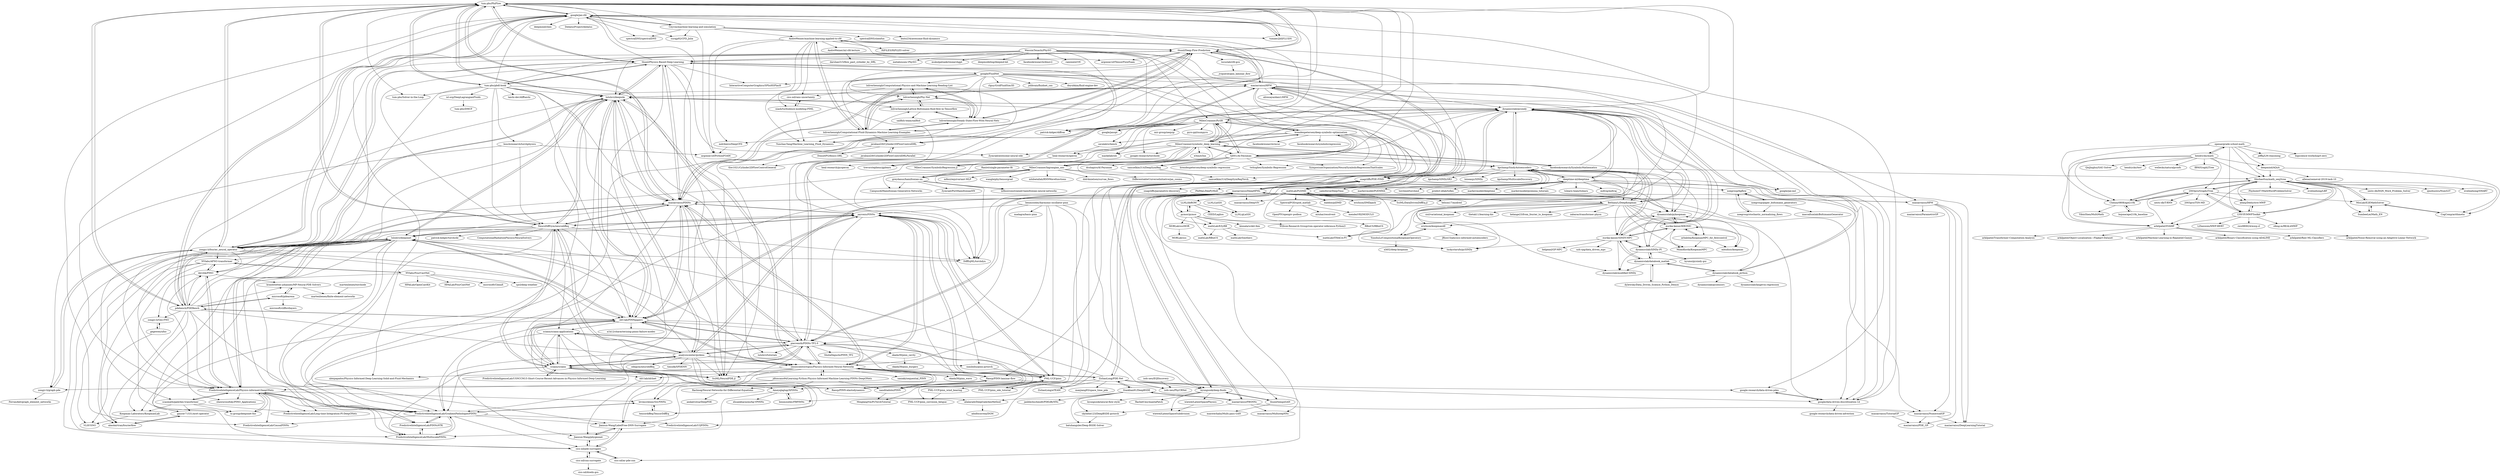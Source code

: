 digraph G {
"tum-pbs/PhiFlow" -> "google/jax-cfd"
"tum-pbs/PhiFlow" -> "thunil/Physics-Based-Deep-Learning"
"tum-pbs/PhiFlow" -> "tum-pbs/pbdl-book"
"tum-pbs/PhiFlow" -> "NeuroDiffGym/neurodiffeq"
"tum-pbs/PhiFlow" -> "tum-pbs/Solver-in-the-Loop"
"tum-pbs/PhiFlow" -> "lululxvi/deepxde"
"tum-pbs/PhiFlow" -> "patrick-kidger/diffrax" ["e"=1]
"tum-pbs/PhiFlow" -> "thunil/Deep-Flow-Prediction"
"tum-pbs/PhiFlow" -> "DiffEqML/torchdyn" ["e"=1]
"tum-pbs/PhiFlow" -> "pdebench/PDEBench"
"tum-pbs/PhiFlow" -> "zongyi-li/fourier_neural_operator"
"tum-pbs/PhiFlow" -> "tumaer/JAXFLUIDS"
"tum-pbs/PhiFlow" -> "maziarraissi/PINNs"
"tum-pbs/PhiFlow" -> "SciML/NeuralPDE.jl" ["e"=1]
"tum-pbs/PhiFlow" -> "google/jax-md" ["e"=1]
"ShichaoSun/math_seq2tree" -> "MiuLab/E2EMathSolver"
"ShichaoSun/math_seq2tree" -> "2003pro/Graph2Tree"
"ShichaoSun/math_seq2tree" -> "SumbeeLei/Math_EN"
"ShichaoSun/math_seq2tree" -> "CogComp/arithmetic"
"ShichaoSun/math_seq2tree" -> "Chenny0808/ape210k"
"ShichaoSun/math_seq2tree" -> "allanj/Deductive-MWP"
"ShichaoSun/math_seq2tree" -> "arkilpatel/SVAMP"
"ShichaoSun/math_seq2tree" -> "LYH-YF/MWPToolkit"
"ShichaoSun/math_seq2tree" -> "evelinehong/SMART"
"ShichaoSun/math_seq2tree" -> "Phybiolo57/MathWordProblemSolver"
"ShichaoSun/math_seq2tree" -> "evelinehong/LBF"
"ShichaoSun/math_seq2tree" -> "uestc-db/DQN_Word_Problem_Solver"
"ShichaoSun/math_seq2tree" -> "qinzhuowu/NumS2T"
"lululxvi/deepxde" -> "maziarraissi/PINNs"
"lululxvi/deepxde" -> "lululxvi/deeponet"
"lululxvi/deepxde" -> "zongyi-li/fourier_neural_operator"
"lululxvi/deepxde" -> "idrl-lab/PINNpapers"
"lululxvi/deepxde" -> "SciML/NeuralPDE.jl" ["e"=1]
"lululxvi/deepxde" -> "tum-pbs/PhiFlow"
"lululxvi/deepxde" -> "NeuroDiffGym/neurodiffeq"
"lululxvi/deepxde" -> "thunil/Physics-Based-Deep-Learning"
"lululxvi/deepxde" -> "maziarraissi/HFM"
"lululxvi/deepxde" -> "pierremtb/PINNs-TF2.0"
"lululxvi/deepxde" -> "analysiscenter/pydens"
"lululxvi/deepxde" -> "sciann/sciann"
"lululxvi/deepxde" -> "omniscientoctopus/Physics-Informed-Neural-Networks"
"lululxvi/deepxde" -> "PredictiveIntelligenceLab/Physics-informed-DeepONets"
"lululxvi/deepxde" -> "dynamicslab/pysindy"
"maziarraissi/PINNs" -> "lululxvi/deepxde"
"maziarraissi/PINNs" -> "idrl-lab/PINNpapers"
"maziarraissi/PINNs" -> "omniscientoctopus/Physics-Informed-Neural-Networks"
"maziarraissi/PINNs" -> "zongyi-li/fourier_neural_operator"
"maziarraissi/PINNs" -> "pierremtb/PINNs-TF2.0"
"maziarraissi/PINNs" -> "maziarraissi/HFM"
"maziarraissi/PINNs" -> "thunil/Physics-Based-Deep-Learning"
"maziarraissi/PINNs" -> "maziarraissi/DeepHPMs"
"maziarraissi/PINNs" -> "jayroxis/PINNs"
"maziarraissi/PINNs" -> "SciML/NeuralPDE.jl" ["e"=1]
"maziarraissi/PINNs" -> "tum-pbs/PhiFlow"
"maziarraissi/PINNs" -> "NeuroDiffGym/neurodiffeq"
"maziarraissi/PINNs" -> "sciann/sciann"
"maziarraissi/PINNs" -> "lululxvi/deeponet"
"maziarraissi/PINNs" -> "dynamicslab/pysindy"
"tum-pbs/pbdl-book" -> "tum-pbs/PhiFlow"
"tum-pbs/pbdl-book" -> "thunil/Physics-Based-Deep-Learning"
"tum-pbs/pbdl-book" -> "thunil/Deep-Flow-Prediction"
"tum-pbs/pbdl-book" -> "NeuroDiffGym/neurodiffeq"
"tum-pbs/pbdl-book" -> "maziarraissi/PINNs"
"tum-pbs/pbdl-book" -> "google/jax-cfd"
"tum-pbs/pbdl-book" -> "idrl-lab/PINNpapers"
"tum-pbs/pbdl-book" -> "isl-org/DeepLagrangianFluids"
"tum-pbs/pbdl-book" -> "omniscientoctopus/Physics-Informed-Neural-Networks"
"tum-pbs/pbdl-book" -> "tum-pbs/Solver-in-the-Loop"
"tum-pbs/pbdl-book" -> "SciML/NeuralPDE.jl" ["e"=1]
"tum-pbs/pbdl-book" -> "lululxvi/deepxde"
"tum-pbs/pbdl-book" -> "boschresearch/torchphysics"
"tum-pbs/pbdl-book" -> "zongyi-li/fourier_neural_operator"
"tum-pbs/pbdl-book" -> "taichi-dev/difftaichi" ["e"=1]
"WassimTenachi/PhySO" -> "MilesCranmer/PySR"
"WassimTenachi/PhySO" -> "metahouses/-PhySO-"
"WassimTenachi/PhySO" -> "lululxvi/deepxde"
"WassimTenachi/PhySO" -> "patrick-kidger/diffrax" ["e"=1]
"WassimTenachi/PhySO" -> "dynamicslab/pysindy"
"WassimTenachi/PhySO" -> "pdebench/PDEBench"
"WassimTenachi/PhySO" -> "brendenpetersen/deep-symbolic-optimization"
"WassimTenachi/PhySO" -> "MilesCranmer/symbolic_deep_learning"
"WassimTenachi/PhySO" -> "mukulpatnaik/researchgpt" ["e"=1]
"WassimTenachi/PhySO" -> "thunil/Physics-Based-Deep-Learning"
"WassimTenachi/PhySO" -> "deepmodeling/deepmd-kit" ["e"=1]
"WassimTenachi/PhySO" -> "zongyi-li/fourier_neural_operator"
"WassimTenachi/PhySO" -> "facebookresearch/dinov2" ["e"=1]
"WassimTenachi/PhySO" -> "raminmh/CfC" ["e"=1]
"WassimTenachi/PhySO" -> "DiffEqML/torchdyn" ["e"=1]
"deeptime-ml/deeptime" -> "mathLab/PyDMD"
"deeptime-ml/deeptime" -> "dynamicslab/pysindy"
"deeptime-ml/deeptime" -> "markovmodel/PyEMMA" ["e"=1]
"deeptime-ml/deeptime" -> "kpchamp/SindyAutoencoders"
"deeptime-ml/deeptime" -> "dynamicslab/pykoopman"
"deeptime-ml/deeptime" -> "BethanyL/DeepKoopman"
"deeptime-ml/deeptime" -> "torchmd/torchmd" ["e"=1]
"deeptime-ml/deeptime" -> "predict-idlab/tsflex" ["e"=1]
"deeptime-ml/deeptime" -> "markovmodel/deeptime" ["e"=1]
"deeptime-ml/deeptime" -> "markovmodel/pyemma_tutorials" ["e"=1]
"deeptime-ml/deeptime" -> "tslearn-team/tslearn" ["e"=1]
"deeptime-ml/deeptime" -> "mdtraj/mdtraj" ["e"=1]
"deeptime-ml/deeptime" -> "salesforce/DeepTime" ["e"=1]
"deeptime-ml/deeptime" -> "google/jax-md" ["e"=1]
"deeptime-ml/deeptime" -> "noegroup/bgflow"
"MilesCranmer/PySR" -> "MilesCranmer/symbolic_deep_learning"
"MilesCranmer/PySR" -> "MilesCranmer/SymbolicRegression.jl" ["e"=1]
"MilesCranmer/PySR" -> "SJ001/AI-Feynman"
"MilesCranmer/PySR" -> "brendenpetersen/deep-symbolic-optimization"
"MilesCranmer/PySR" -> "dynamicslab/pysindy"
"MilesCranmer/PySR" -> "patrick-kidger/diffrax" ["e"=1]
"MilesCranmer/PySR" -> "trevorstephens/gplearn" ["e"=1]
"MilesCranmer/PySR" -> "mackelab/sbi" ["e"=1]
"MilesCranmer/PySR" -> "cavalab/srbench"
"MilesCranmer/PySR" -> "google/jaxopt" ["e"=1]
"MilesCranmer/PySR" -> "mathLab/PyDMD"
"MilesCranmer/PySR" -> "mir-group/nequip" ["e"=1]
"MilesCranmer/PySR" -> "pyro-ppl/numpyro" ["e"=1]
"MilesCranmer/PySR" -> "google/jax-cfd"
"MilesCranmer/PySR" -> "google-research/torchsde" ["e"=1]
"MilesCranmer/symbolic_deep_learning" -> "MilesCranmer/PySR"
"MilesCranmer/symbolic_deep_learning" -> "SJ001/AI-Feynman"
"MilesCranmer/symbolic_deep_learning" -> "brendenpetersen/deep-symbolic-optimization"
"MilesCranmer/symbolic_deep_learning" -> "MilesCranmer/lagrangian_nns"
"MilesCranmer/symbolic_deep_learning" -> "samuelkim314/DeepSymReg"
"MilesCranmer/symbolic_deep_learning" -> "dynamicslab/pysindy"
"MilesCranmer/symbolic_deep_learning" -> "google-research/torchsde" ["e"=1]
"MilesCranmer/symbolic_deep_learning" -> "zongyi-li/fourier_neural_operator"
"MilesCranmer/symbolic_deep_learning" -> "facebookresearch/SymbolicMathematics"
"MilesCranmer/symbolic_deep_learning" -> "DiffEqML/torchdyn" ["e"=1]
"MilesCranmer/symbolic_deep_learning" -> "mackelab/sbi" ["e"=1]
"MilesCranmer/symbolic_deep_learning" -> "e3nn/e3nn" ["e"=1]
"MilesCranmer/symbolic_deep_learning" -> "tum-pbs/PhiFlow"
"MilesCranmer/symbolic_deep_learning" -> "kpchamp/SindyAutoencoders"
"MilesCranmer/symbolic_deep_learning" -> "Zymrael/awesome-neural-ode" ["e"=1]
"dynamicslab/pysindy" -> "kpchamp/SindyAutoencoders"
"dynamicslab/pysindy" -> "mathLab/PyDMD"
"dynamicslab/pysindy" -> "dynamicslab/pykoopman"
"dynamicslab/pysindy" -> "deeptime-ml/deeptime"
"dynamicslab/pysindy" -> "eurika-kaiser/SINDY-MPC"
"dynamicslab/pysindy" -> "lululxvi/deepxde"
"dynamicslab/pysindy" -> "dynamicslab/SINDy-PI"
"dynamicslab/pysindy" -> "dynamicslab/databook_python"
"dynamicslab/pysindy" -> "MilesCranmer/PySR"
"dynamicslab/pysindy" -> "maziarraissi/PINNs"
"dynamicslab/pysindy" -> "luckystarufo/pySINDy"
"dynamicslab/pysindy" -> "BethanyL/DeepKoopman"
"dynamicslab/pysindy" -> "snagcliffs/PDE-FIND"
"dynamicslab/pysindy" -> "tum-pbs/PhiFlow"
"dynamicslab/pysindy" -> "SciML/NeuralPDE.jl" ["e"=1]
"SJ001/AI-Feynman" -> "MilesCranmer/symbolic_deep_learning"
"SJ001/AI-Feynman" -> "MilesCranmer/PySR"
"SJ001/AI-Feynman" -> "brendenpetersen/deep-symbolic-optimization"
"SJ001/AI-Feynman" -> "samuelkim314/DeepSymReg"
"SJ001/AI-Feynman" -> "kpchamp/SindyAutoencoders"
"SJ001/AI-Feynman" -> "brendenpetersen/deep-symbolic-regression"
"SJ001/AI-Feynman" -> "dynamicslab/pysindy"
"SJ001/AI-Feynman" -> "dcshapiro/AI-Feynman"
"SJ001/AI-Feynman" -> "tum-pbs/PhiFlow"
"SJ001/AI-Feynman" -> "MilesCranmer/lagrangian_nns"
"SJ001/AI-Feynman" -> "trevorstephens/gplearn" ["e"=1]
"SJ001/AI-Feynman" -> "facebookresearch/SymbolicMathematics"
"SJ001/AI-Feynman" -> "MilesCranmer/SymbolicRegression.jl" ["e"=1]
"SJ001/AI-Feynman" -> "twhughes/Symbolic-Regression"
"SJ001/AI-Feynman" -> "SymposiumOrganization/NeuralSymbolicRegressionThatScales"
"zongyi-li/fourier_neural_operator" -> "zongyi-li/graph-pde"
"zongyi-li/fourier_neural_operator" -> "lululxvi/deepxde"
"zongyi-li/fourier_neural_operator" -> "maziarraissi/PINNs"
"zongyi-li/fourier_neural_operator" -> "lululxvi/deeponet"
"zongyi-li/fourier_neural_operator" -> "devzhk/PINO"
"zongyi-li/fourier_neural_operator" -> "SciML/NeuralPDE.jl" ["e"=1]
"zongyi-li/fourier_neural_operator" -> "pdebench/PDEBench"
"zongyi-li/fourier_neural_operator" -> "PredictiveIntelligenceLab/Physics-informed-DeepONets"
"zongyi-li/fourier_neural_operator" -> "tum-pbs/PhiFlow"
"zongyi-li/fourier_neural_operator" -> "scaomath/galerkin-transformer"
"zongyi-li/fourier_neural_operator" -> "google/jax-cfd"
"zongyi-li/fourier_neural_operator" -> "thunil/Physics-Based-Deep-Learning"
"zongyi-li/fourier_neural_operator" -> "idrl-lab/PINNpapers"
"zongyi-li/fourier_neural_operator" -> "NVlabs/AFNO-transformer"
"zongyi-li/fourier_neural_operator" -> "DiffEqML/torchdyn" ["e"=1]
"PML-UCF/pinn_ode_tutorial" -> "PML-UCF/pinn"
"brendenpetersen/deep-symbolic-optimization" -> "samuelkim314/DeepSymReg"
"brendenpetersen/deep-symbolic-optimization" -> "cavalab/srbench"
"brendenpetersen/deep-symbolic-optimization" -> "SymposiumOrganization/NeuralSymbolicRegressionThatScales"
"brendenpetersen/deep-symbolic-optimization" -> "MilesCranmer/PySR"
"brendenpetersen/deep-symbolic-optimization" -> "heal-research/operon"
"brendenpetersen/deep-symbolic-optimization" -> "SJ001/AI-Feynman"
"brendenpetersen/deep-symbolic-optimization" -> "samuelkim314/DeepSymRegTorch"
"brendenpetersen/deep-symbolic-optimization" -> "MilesCranmer/symbolic_deep_learning"
"brendenpetersen/deep-symbolic-optimization" -> "twhughes/Symbolic-Regression"
"brendenpetersen/deep-symbolic-optimization" -> "facebookresearch/recur"
"brendenpetersen/deep-symbolic-optimization" -> "facebookresearch/symbolicregression"
"Ranlot/single-parameter-fit" -> "greydanus/hamiltonian-nn"
"loliverhennigh/Computational-Physics-and-Machine-Learning-Reading-List" -> "loliverhennigh/Phy-Net"
"loliverhennigh/Computational-Physics-and-Machine-Learning-Reading-List" -> "loliverhennigh/Computational-Fluid-Dynamics-Machine-Learning-Examples"
"loliverhennigh/Computational-Physics-and-Machine-Learning-Reading-List" -> "Yunchao-Yang/Machine_Learning_Fluid_Dynamics"
"loliverhennigh/Computational-Physics-and-Machine-Learning-Reading-List" -> "loliverhennigh/Steady-State-Flow-With-Neural-Nets"
"loliverhennigh/Computational-Physics-and-Machine-Learning-Reading-List" -> "cics-nd/rans-uncertainty"
"openai/grade-school-math" -> "hendrycks/math"
"openai/grade-school-math" -> "arkilpatel/SVAMP"
"openai/grade-school-math" -> "deepmind/AQuA"
"openai/grade-school-math" -> "LYH-YF/MWPToolkit"
"openai/grade-school-math" -> "bigscience-workshop/t-zero" ["e"=1]
"openai/grade-school-math" -> "jeffhj/LM-reasoning" ["e"=1]
"openai/grade-school-math" -> "ShichaoSun/math_seq2tree"
"openai/grade-school-math" -> "Chenny0808/ape210k"
"pdebench/PDEBench" -> "microsoft/pdearena"
"pdebench/PDEBench" -> "zongyi-li/fourier_neural_operator"
"pdebench/PDEBench" -> "tum-pbs/PhiFlow"
"pdebench/PDEBench" -> "google/jax-cfd"
"pdebench/PDEBench" -> "idrl-lab/PINNpapers"
"pdebench/PDEBench" -> "zongyi-li/Geo-FNO"
"pdebench/PDEBench" -> "devzhk/PINO"
"pdebench/PDEBench" -> "lululxvi/deepxde"
"pdebench/PDEBench" -> "PredictiveIntelligenceLab/Physics-informed-DeepONets"
"pdebench/PDEBench" -> "brandstetter-johannes/MP-Neural-PDE-Solvers"
"pdebench/PDEBench" -> "alasdairtran/fourierflow"
"pdebench/PDEBench" -> "Koopman-Laboratory/KoopmanLab"
"pdebench/PDEBench" -> "jayroxis/PINNs"
"pdebench/PDEBench" -> "omniscientoctopus/Physics-Informed-Neural-Networks"
"pdebench/PDEBench" -> "PredictiveIntelligenceLab/GradientPathologiesPINNs"
"heal-research/operon" -> "heal-research/pyoperon"
"Chenny0808/ape210k" -> "bojone/ape210k_baseline"
"Chenny0808/ape210k" -> "ShichaoSun/math_seq2tree"
"Chenny0808/ape210k" -> "YibinShen/MultiMath"
"Chenny0808/ape210k" -> "2003pro/Graph2Tree"
"mathLab/PyDMD" -> "dynamicslab/pysindy"
"mathLab/PyDMD" -> "BethanyL/DeepKoopman"
"mathLab/PyDMD" -> "dynamicslab/pykoopman"
"mathLab/PyDMD" -> "baddoo/piDMD"
"mathLab/PyDMD" -> "deeptime-ml/deeptime"
"mathLab/PyDMD" -> "kpchamp/SindyAutoencoders"
"mathLab/PyDMD" -> "pymor/pymor"
"mathLab/PyDMD" -> "erichson/DMDpack"
"mathLab/PyDMD" -> "mathLab/ITHACA-FV" ["e"=1]
"mathLab/PyDMD" -> "luckystarufo/pySINDy"
"mathLab/PyDMD" -> "SciML/DataDrivenDiffEq.jl" ["e"=1]
"mathLab/PyDMD" -> "belson17/modred"
"mathLab/PyDMD" -> "LLNL/libROM"
"mathLab/PyDMD" -> "SpectralPOD/spod_matlab"
"mathLab/PyDMD" -> "mathLab/EZyRB"
"dynamicslab/databook_python" -> "dynamicslab/databook_matlab"
"dynamicslab/databook_python" -> "dynamicslab/pysindy"
"dynamicslab/databook_python" -> "dylewsky/Data_Driven_Science_Python_Demos"
"dynamicslab/databook_python" -> "dynamicslab/pykoopman"
"dynamicslab/databook_python" -> "dynamicslab/langevin-regression"
"dynamicslab/databook_python" -> "dynamicslab/pysensors"
"BethanyL/DeepKoopman" -> "dynamicslab/pykoopman"
"BethanyL/DeepKoopman" -> "sisl/variational_koopman"
"BethanyL/DeepKoopman" -> "arbabiha/KoopmanMPC_for_flowcontrol"
"BethanyL/DeepKoopman" -> "mathLab/PyDMD"
"BethanyL/DeepKoopman" -> "YunzhuLi/CompositionalKoopmanOperators"
"BethanyL/DeepKoopman" -> "eurika-kaiser/KRONIC"
"BethanyL/DeepKoopman" -> "erichson/koopmanAE"
"BethanyL/DeepKoopman" -> "kpchamp/SindyAutoencoders"
"BethanyL/DeepKoopman" -> "mbudisic/koopman"
"BethanyL/DeepKoopman" -> "thetak11/learning-kis"
"BethanyL/DeepKoopman" -> "MilanKorda/KoopmanMPC"
"BethanyL/DeepKoopman" -> "helange23/from_fourier_to_koopman"
"BethanyL/DeepKoopman" -> "eurika-kaiser/SINDY-MPC"
"BethanyL/DeepKoopman" -> "zabaras/transformer-physx"
"BethanyL/DeepKoopman" -> "dynamicslab/pysindy"
"arbabiha/KoopmanMPC_for_flowcontrol" -> "MilanKorda/KoopmanMPC"
"arbabiha/KoopmanMPC_for_flowcontrol" -> "eurika-kaiser/KRONIC"
"arbabiha/KoopmanMPC_for_flowcontrol" -> "mbudisic/koopman"
"dynamicslab/pykoopman" -> "eurika-kaiser/KRONIC"
"dynamicslab/pykoopman" -> "erichson/koopmanAE"
"loliverhennigh/Computational-Fluid-Dynamics-Machine-Learning-Examples" -> "loliverhennigh/Phy-Net"
"loliverhennigh/Computational-Fluid-Dynamics-Machine-Learning-Examples" -> "loliverhennigh/Steady-State-Flow-With-Neural-Nets"
"loliverhennigh/Computational-Fluid-Dynamics-Machine-Learning-Examples" -> "loliverhennigh/Computational-Physics-and-Machine-Learning-Reading-List"
"loliverhennigh/Computational-Fluid-Dynamics-Machine-Learning-Examples" -> "AndreWeiner/machine-learning-applied-to-cfd"
"loliverhennigh/Computational-Fluid-Dynamics-Machine-Learning-Examples" -> "Yunchao-Yang/Machine_Learning_Fluid_Dynamics"
"loliverhennigh/Computational-Fluid-Dynamics-Machine-Learning-Examples" -> "thunil/Deep-Flow-Prediction"
"loliverhennigh/Computational-Fluid-Dynamics-Machine-Learning-Examples" -> "loliverhennigh/Lattice-Boltzmann-fluid-flow-in-Tensorflow"
"loliverhennigh/Computational-Fluid-Dynamics-Machine-Learning-Examples" -> "mdribeiro/DeepCFD"
"loliverhennigh/Computational-Fluid-Dynamics-Machine-Learning-Examples" -> "jerabaul29/Cylinder2DFlowControlDRL"
"mdribeiro/DeepCFD" -> "argonne-lcf/PythonFOAM" ["e"=1]
"maziarraissi/HPM" -> "maziarraissi/DeepHPMs"
"maziarraissi/HPM" -> "maziarraissi/NumericalGP"
"maziarraissi/HPM" -> "maziarraissi/ParametricGP"
"maziarraissi/HPM" -> "maziarraissi/PDE_GP"
"maziarraissi/HPM" -> "maziarraissi/DeepLearningTutorial"
"MORLab/sssMOR" -> "MORLab/sss"
"zongyi-li/graph-pde" -> "zongyi-li/fourier_neural_operator"
"zongyi-li/graph-pde" -> "FerranAlet/graph_element_networks"
"noegroup/bgflow" -> "noegroup/stochastic_normalizing_flows"
"noegroup/bgflow" -> "noegroup/paper_boltzmann_generators"
"maziarraissi/DeepHPMs" -> "maziarraissi/HPM"
"maziarraissi/DeepHPMs" -> "maziarraissi/FBSNNs"
"maziarraissi/DeepHPMs" -> "maziarraissi/HFM"
"maziarraissi/DeepHPMs" -> "maziarraissi/MultistepNNs"
"maziarraissi/DeepHPMs" -> "pierremtb/PINNs-TF2.0"
"maziarraissi/DeepHPMs" -> "PredictiveIntelligenceLab/GradientPathologiesPINNs"
"maziarraissi/DeepHPMs" -> "maziarraissi/PINNs"
"maziarraissi/DeepHPMs" -> "google/data-driven-discretization-1d"
"maziarraissi/DeepHPMs" -> "maziarraissi/DeepLearningTutorial"
"maziarraissi/DeepHPMs" -> "maziarraissi/DeepVIV"
"maziarraissi/DeepHPMs" -> "snagcliffs/PDE-FIND"
"maziarraissi/DeepHPMs" -> "maziarraissi/NumericalGP"
"maziarraissi/DeepHPMs" -> "lululxvi/deepxde"
"maziarraissi/DeepHPMs" -> "analysiscenter/pydens"
"maziarraissi/FBSNNs" -> "maziarraissi/NumericalGP"
"maziarraissi/FBSNNs" -> "frankhan91/DeepBSDE"
"maziarraissi/FBSNNs" -> "maziarraissi/DeepHPMs"
"maziarraissi/FBSNNs" -> "skyhehe123/DeepBSDE-pytorch"
"maziarraissi/FBSNNs" -> "maziarraissi/MultistepNNs"
"maziarraissi/NumericalGP" -> "maziarraissi/PDE_GP"
"maziarraissi/NumericalGP" -> "maziarraissi/DeepLearningTutorial"
"maziarraissi/TutorialGP" -> "maziarraissi/PDE_GP"
"ZichaoLong/PDE-Net" -> "ZichaoLong/aTEAM"
"ZichaoLong/PDE-Net" -> "snagcliffs/PDE-FIND"
"ZichaoLong/PDE-Net" -> "sciann/sciann"
"ZichaoLong/PDE-Net" -> "frankhan91/DeepBSDE"
"ZichaoLong/PDE-Net" -> "zongyi-li/graph-pde"
"ZichaoLong/PDE-Net" -> "cics-nd/ar-pde-cnn"
"ZichaoLong/PDE-Net" -> "google/data-driven-discretization-1d"
"ZichaoLong/PDE-Net" -> "byungsook/deep-fluids"
"ZichaoLong/PDE-Net" -> "lululxvi/deeponet"
"ZichaoLong/PDE-Net" -> "google-research/data-driven-pdes"
"ZichaoLong/PDE-Net" -> "maxjiang93/space_time_pde"
"ZichaoLong/PDE-Net" -> "Rachnog/Neural-Networks-for-Differential-Equations"
"isds-neu/EQDiscovery" -> "isds-neu/PhyCRNet"
"PML-UCF/pinn_wind_bearing" -> "PML-UCF/pinn_corrosion_fatigue"
"SpectralPOD/spod_matlab" -> "OpenPIV/openpiv-podbox"
"SpectralPOD/spod_matlab" -> "mluhar/resolvent"
"SpectralPOD/spod_matlab" -> "mendezVKI/MODULO"
"cavalab/srbench" -> "heal-research/operon"
"google/jax-cfd" -> "tum-pbs/PhiFlow"
"google/jax-cfd" -> "tumaer/JAXFLUIDS"
"google/jax-cfd" -> "pdebench/PDEBench"
"google/jax-cfd" -> "patrick-kidger/diffrax" ["e"=1]
"google/jax-cfd" -> "DedalusProject/dedalus" ["e"=1]
"google/jax-cfd" -> "google/data-driven-discretization-1d"
"google/jax-cfd" -> "google/jaxopt" ["e"=1]
"google/jax-cfd" -> "PredictiveIntelligenceLab/Physics-informed-DeepONets"
"google/jax-cfd" -> "spectralDNS/spectralDNS" ["e"=1]
"google/jax-cfd" -> "PredictiveIntelligenceLab/GradientPathologiesPINNs"
"google/jax-cfd" -> "zongyi-li/fourier_neural_operator"
"google/jax-cfd" -> "PredictiveIntelligenceLab/CausalPINNs"
"google/jax-cfd" -> "deepmind/chex" ["e"=1]
"google/jax-cfd" -> "surajp92/CFD_Julia" ["e"=1]
"google/jax-cfd" -> "Ceyron/machine-learning-and-simulation"
"jerabaul29/Cylinder2DFlowControlDRL" -> "jerabaul29/Cylinder2DFlowControlDRLParallel"
"jerabaul29/Cylinder2DFlowControlDRL" -> "thw1021/Cylinder2DFlowControlGeneral"
"jerabaul29/Cylinder2DFlowControlDRL" -> "DonsetPG/fenics-DRL"
"jerabaul29/Cylinder2DFlowControlDRLParallel" -> "thw1021/Cylinder2DFlowControlGeneral"
"jerabaul29/Cylinder2DFlowControlDRLParallel" -> "jerabaul29/Cylinder2DFlowControlDRL"
"thunil/Deep-Flow-Prediction" -> "locuslab/cfd-gcn"
"thunil/Deep-Flow-Prediction" -> "byungsook/deep-fluids"
"thunil/Deep-Flow-Prediction" -> "thunil/Physics-Based-Deep-Learning"
"thunil/Deep-Flow-Prediction" -> "loliverhennigh/Computational-Fluid-Dynamics-Machine-Learning-Examples"
"thunil/Deep-Flow-Prediction" -> "loliverhennigh/Steady-State-Flow-With-Neural-Nets"
"thunil/Deep-Flow-Prediction" -> "jerabaul29/Cylinder2DFlowControlDRL"
"thunil/Deep-Flow-Prediction" -> "tum-pbs/PhiFlow"
"thunil/Deep-Flow-Prediction" -> "maziarraissi/HFM"
"thunil/Deep-Flow-Prediction" -> "AndreWeiner/machine-learning-applied-to-cfd"
"thunil/Deep-Flow-Prediction" -> "thunil/tempoGAN"
"thunil/Deep-Flow-Prediction" -> "argonne-lcf/TensorFlowFoam" ["e"=1]
"thunil/Deep-Flow-Prediction" -> "loliverhennigh/Phy-Net"
"idrl-lab/idrlnet" -> "Jianxun-Wang/phygeonet"
"alialaradi/DeepGalerkinMethod" -> "adolfocorreia/DGM"
"frankhan91/DeepBSDE" -> "maziarraissi/FBSNNs"
"frankhan91/DeepBSDE" -> "skyhehe123/DeepBSDE-pytorch"
"frankhan91/DeepBSDE" -> "alialaradi/DeepGalerkinMethod"
"frankhan91/DeepBSDE" -> "batuhanguler/Deep-BSDE-Solver"
"frankhan91/DeepBSDE" -> "ZichaoLong/PDE-Net"
"frankhan91/DeepBSDE" -> "janblechschmidt/PDEsByNNs"
"google/FluidNet" -> "loliverhennigh/Phy-Net"
"google/FluidNet" -> "rlguy/GridFluidSim3D" ["e"=1]
"google/FluidNet" -> "thunil/Deep-Flow-Prediction"
"google/FluidNet" -> "byungsook/deep-fluids"
"google/FluidNet" -> "thunil/Physics-Based-Deep-Learning"
"google/FluidNet" -> "loliverhennigh/Computational-Fluid-Dynamics-Machine-Learning-Examples"
"google/FluidNet" -> "loliverhennigh/Steady-State-Flow-With-Neural-Nets"
"google/FluidNet" -> "loliverhennigh/Computational-Physics-and-Machine-Learning-Reading-List"
"google/FluidNet" -> "jolibrain/fluidnet_cxx"
"google/FluidNet" -> "doyubkim/fluid-engine-dev" ["e"=1]
"google/FluidNet" -> "loliverhennigh/Lattice-Boltzmann-fluid-flow-in-Tensorflow"
"google/FluidNet" -> "google-research/data-driven-pdes"
"google/FluidNet" -> "InteractiveComputerGraphics/SPlisHSPlasH" ["e"=1]
"google/FluidNet" -> "maziarraissi/HFM"
"google/FluidNet" -> "google/data-driven-discretization-1d"
"benmoseley/FBPINNs" -> "AmeyaJagtap/XPINNs"
"MilesCranmer/lagrangian_nns" -> "greydanus/hamiltonian-nn"
"MilesCranmer/lagrangian_nns" -> "mfinzi/constrained-hamiltonian-neural-networks"
"MilesCranmer/lagrangian_nns" -> "mfinzi/equivariant-MLP" ["e"=1]
"MilesCranmer/lagrangian_nns" -> "wangleiphy/tensorgrad" ["e"=1]
"MilesCranmer/lagrangian_nns" -> "mhibatallah/RNNWavefunctions" ["e"=1]
"MilesCranmer/lagrangian_nns" -> "didriknielsen/survae_flows" ["e"=1]
"MilesCranmer/lagrangian_nns" -> "CampusAI/Hamiltonian-Generative-Networks"
"MilesCranmer/lagrangian_nns" -> "MilesCranmer/symbolic_deep_learning"
"MilesCranmer/lagrangian_nns" -> "google/data-driven-discretization-1d"
"MilesCranmer/lagrangian_nns" -> "DifferentiableUniverseInitiative/jax_cosmo" ["e"=1]
"2003pro/Graph2Tree" -> "ShichaoSun/math_seq2tree"
"2003pro/Graph2Tree" -> "MiuLab/E2EMathSolver"
"2003pro/Graph2Tree" -> "arkilpatel/SVAMP"
"2003pro/Graph2Tree" -> "2003pro/TSN-MD"
"2003pro/Graph2Tree" -> "allanj/Deductive-MWP"
"2003pro/Graph2Tree" -> "uestc-db/T-RNN"
"2003pro/Graph2Tree" -> "Chenny0808/ape210k"
"2003pro/Graph2Tree" -> "LYH-YF/MWPToolkit"
"CogComp/arithmetic" -> "MiuLab/E2EMathSolver"
"MiuLab/E2EMathSolver" -> "SumbeeLei/Math_EN"
"MiuLab/E2EMathSolver" -> "CogComp/arithmetic"
"MiuLab/E2EMathSolver" -> "ShichaoSun/math_seq2tree"
"thunil/Physics-Based-Deep-Learning" -> "tum-pbs/PhiFlow"
"thunil/Physics-Based-Deep-Learning" -> "tum-pbs/pbdl-book"
"thunil/Physics-Based-Deep-Learning" -> "thunil/Deep-Flow-Prediction"
"thunil/Physics-Based-Deep-Learning" -> "maziarraissi/PINNs"
"thunil/Physics-Based-Deep-Learning" -> "lululxvi/deepxde"
"thunil/Physics-Based-Deep-Learning" -> "zongyi-li/fourier_neural_operator"
"thunil/Physics-Based-Deep-Learning" -> "InteractiveComputerGraphics/SPlisHSPlasH" ["e"=1]
"thunil/Physics-Based-Deep-Learning" -> "SciML/NeuralPDE.jl" ["e"=1]
"thunil/Physics-Based-Deep-Learning" -> "google/jax-cfd"
"thunil/Physics-Based-Deep-Learning" -> "idrl-lab/PINNpapers"
"thunil/Physics-Based-Deep-Learning" -> "DiffEqML/torchdyn" ["e"=1]
"thunil/Physics-Based-Deep-Learning" -> "byungsook/deep-fluids"
"thunil/Physics-Based-Deep-Learning" -> "google/FluidNet"
"thunil/Physics-Based-Deep-Learning" -> "Zymrael/awesome-neural-ode" ["e"=1]
"thunil/Physics-Based-Deep-Learning" -> "NeuroDiffGym/neurodiffeq"
"byungsook/deep-fluids" -> "wiewel/LatentSpacePhysics"
"byungsook/deep-fluids" -> "thunil/tempoGAN"
"byungsook/deep-fluids" -> "thunil/Deep-Flow-Prediction"
"byungsook/deep-fluids" -> "wiewel/LatentSpaceSubdivision"
"byungsook/deep-fluids" -> "byungsook/neural-flow-style"
"byungsook/deep-fluids" -> "RachelCmy/mantaPatch"
"idrl-lab/PINNpapers" -> "omniscientoctopus/Physics-Informed-Neural-Networks"
"idrl-lab/PINNpapers" -> "jayroxis/PINNs"
"idrl-lab/PINNpapers" -> "lululxvi/deepxde"
"idrl-lab/PINNpapers" -> "maziarraissi/PINNs"
"idrl-lab/PINNpapers" -> "PredictiveIntelligenceLab/GradientPathologiesPINNs"
"idrl-lab/PINNpapers" -> "pierremtb/PINNs-TF2.0"
"idrl-lab/PINNpapers" -> "Raocp/PINN-laminar-flow"
"idrl-lab/PINNpapers" -> "sciann/sciann"
"idrl-lab/PINNpapers" -> "idrl-lab/idrlnet"
"idrl-lab/PINNpapers" -> "lululxvi/deeponet"
"idrl-lab/PINNpapers" -> "a1k12/characterizing-pinns-failure-modes"
"idrl-lab/PINNpapers" -> "pdebench/PDEBench"
"idrl-lab/PINNpapers" -> "cics-nd/pde-surrogate"
"idrl-lab/PINNpapers" -> "PML-UCF/pinn"
"idrl-lab/PINNpapers" -> "sciann/sciann-applications"
"Ceyron/machine-learning-and-simulation" -> "google/jax-cfd"
"Ceyron/machine-learning-and-simulation" -> "tumaer/JAXFLUIDS"
"Ceyron/machine-learning-and-simulation" -> "tum-pbs/PhiFlow"
"Ceyron/machine-learning-and-simulation" -> "AndreWeiner/machine-learning-applied-to-cfd"
"Ceyron/machine-learning-and-simulation" -> "lento234/awesome-fluid-dynamics" ["e"=1]
"Ceyron/machine-learning-and-simulation" -> "argonne-lcf/PythonFOAM" ["e"=1]
"Ceyron/machine-learning-and-simulation" -> "spectralDNS/spectralDNS" ["e"=1]
"Ceyron/machine-learning-and-simulation" -> "surajp92/CFD_Julia" ["e"=1]
"Ceyron/machine-learning-and-simulation" -> "spectralDNS/shenfun" ["e"=1]
"gaurav71531/mwt-operator" -> "alasdairtran/fourierflow"
"lu-group/deeponet-fno" -> "PredictiveIntelligenceLab/Physics-informed-DeepONets"
"lululxvi/deeponet" -> "PredictiveIntelligenceLab/Physics-informed-DeepONets"
"lululxvi/deeponet" -> "lu-group/deeponet-fno"
"lululxvi/deeponet" -> "lululxvi/deepxde"
"lululxvi/deeponet" -> "PredictiveIntelligenceLab/PINNsNTK"
"lululxvi/deeponet" -> "PredictiveIntelligenceLab/MultiscalePINNs"
"lululxvi/deeponet" -> "PredictiveIntelligenceLab/GradientPathologiesPINNs"
"lululxvi/deeponet" -> "PredictiveIntelligenceLab/Long-time-Integration-PI-DeepONets"
"lululxvi/deeponet" -> "zongyi-li/fourier_neural_operator"
"lululxvi/deeponet" -> "devzhk/PINO"
"lululxvi/deeponet" -> "jayroxis/PINNs"
"lululxvi/deeponet" -> "idrl-lab/PINNpapers"
"lululxvi/deeponet" -> "lululxvi/tutorials"
"lululxvi/deeponet" -> "cics-nd/pde-surrogate"
"lululxvi/deeponet" -> "NVlabs/AFNO-transformer"
"lululxvi/deeponet" -> "alasdairtran/fourierflow"
"AndreWeiner/machine-learning-applied-to-cfd" -> "loliverhennigh/Computational-Fluid-Dynamics-Machine-Learning-Examples"
"AndreWeiner/machine-learning-applied-to-cfd" -> "argonne-lcf/TensorFlowFoam" ["e"=1]
"AndreWeiner/machine-learning-applied-to-cfd" -> "Yunchao-Yang/Machine_Learning_Fluid_Dynamics"
"AndreWeiner/machine-learning-applied-to-cfd" -> "mathLab/ITHACA-FV" ["e"=1]
"AndreWeiner/machine-learning-applied-to-cfd" -> "cics-nd/rans-uncertainty"
"AndreWeiner/machine-learning-applied-to-cfd" -> "argonne-lcf/PythonFOAM" ["e"=1]
"AndreWeiner/machine-learning-applied-to-cfd" -> "AndreWeiner/ml-cfd-lecture"
"AndreWeiner/machine-learning-applied-to-cfd" -> "mdribeiro/DeepCFD"
"AndreWeiner/machine-learning-applied-to-cfd" -> "thunil/Deep-Flow-Prediction"
"AndreWeiner/machine-learning-applied-to-cfd" -> "jerabaul29/Cylinder2DFlowControlDRL"
"AndreWeiner/machine-learning-applied-to-cfd" -> "xiaoh/turbulence-modeling-PIML"
"AndreWeiner/machine-learning-applied-to-cfd" -> "HiFiLES/HiFiLES-solver" ["e"=1]
"snagcliffs/PDE-FIND" -> "snagcliffs/parametric-discovery"
"snagcliffs/PDE-FIND" -> "maziarraissi/HFM"
"snagcliffs/PDE-FIND" -> "google/data-driven-discretization-1d"
"snagcliffs/PDE-FIND" -> "ZichaoLong/PDE-Net"
"snagcliffs/PDE-FIND" -> "maziarraissi/DeepHPMs"
"snagcliffs/PDE-FIND" -> "PredictiveIntelligenceLab/UQPINNs"
"snagcliffs/PDE-FIND" -> "PhIMaL/DeePyMoD"
"facebookresearch/SymbolicMathematics" -> "snagcliffs/PDE-FIND"
"facebookresearch/SymbolicMathematics" -> "MilesCranmer/symbolic_deep_learning"
"facebookresearch/SymbolicMathematics" -> "ShichaoSun/math_seq2tree"
"facebookresearch/SymbolicMathematics" -> "maziarraissi/HFM"
"okada39/pinn_cavity" -> "okada39/pinn_burgers"
"sciann/sciann" -> "sciann/sciann-applications"
"sciann/sciann" -> "PredictiveIntelligenceLab/USNCCM15-Short-Course-Recent-Advances-in-Physics-Informed-Deep-Learning"
"sciann/sciann" -> "analysiscenter/pydens"
"sciann/sciann" -> "PredictiveIntelligenceLab/GradientPathologiesPINNs"
"sciann/sciann" -> "PredictiveIntelligenceLab/MultiscalePINNs"
"sciann/sciann" -> "NeuroDiffGym/neurodiffeq"
"sciann/sciann" -> "idrl-lab/PINNpapers"
"sciann/sciann" -> "pierremtb/PINNs-TF2.0"
"sciann/sciann" -> "Jianxun-Wang/LabelFree-DNN-Surrogate"
"sciann/sciann" -> "SciML/NeuralPDE.jl" ["e"=1]
"sciann/sciann" -> "ZichaoLong/PDE-Net"
"sciann/sciann" -> "tensordiffeq/TensorDiffEq"
"loliverhennigh/Lattice-Boltzmann-fluid-flow-in-Tensorflow" -> "sailfish-team/sailfish" ["e"=1]
"loliverhennigh/Lattice-Boltzmann-fluid-flow-in-Tensorflow" -> "loliverhennigh/Phy-Net"
"loliverhennigh/Lattice-Boltzmann-fluid-flow-in-Tensorflow" -> "loliverhennigh/Steady-State-Flow-With-Neural-Nets"
"pymor/pymor" -> "Willcox-Research-Group/rom-operator-inference-Python3"
"pymor/pymor" -> "mathLab/EZyRB"
"pymor/pymor" -> "LLNL/libROM"
"pymor/pymor" -> "mathLab/RBniCS"
"pymor/pymor" -> "RBniCS/RBniCS"
"pymor/pymor" -> "MORLab/sssMOR"
"pymor/pymor" -> "kinnala/scikit-fem" ["e"=1]
"brandstetter-johannes/MP-Neural-PDE-Solvers" -> "martenlienen/finite-element-networks"
"brandstetter-johannes/MP-Neural-PDE-Solvers" -> "microsoft/pdearena"
"Raocp/PINN-elastodynamics" -> "Raocp/PINN-laminar-flow"
"benmoseley/harmonic-oscillator-pinn" -> "benmoseley/FBPINNs"
"benmoseley/harmonic-oscillator-pinn" -> "omniscientoctopus/Physics-Informed-Neural-Networks"
"benmoseley/harmonic-oscillator-pinn" -> "PML-UCF/pinn_ode_tutorial"
"benmoseley/harmonic-oscillator-pinn" -> "jayroxis/PINNs"
"benmoseley/harmonic-oscillator-pinn" -> "pierremtb/PINNs-TF2.0"
"benmoseley/harmonic-oscillator-pinn" -> "PML-UCF/pinn"
"benmoseley/harmonic-oscillator-pinn" -> "madagra/basic-pinn"
"jdtoscano94/Learning-Python-Physics-Informed-Machine-Learning-PINNs-DeepONets" -> "omniscientoctopus/Physics-Informed-Neural-Networks"
"jdtoscano94/Learning-Python-Physics-Informed-Machine-Learning-PINNs-DeepONets" -> "nanditadoloi/PINN"
"jdtoscano94/Learning-Python-Physics-Informed-Machine-Learning-PINNs-DeepONets" -> "PredictiveIntelligenceLab/Physics-informed-DeepONets"
"jdtoscano94/Learning-Python-Physics-Informed-Machine-Learning-PINNs-DeepONets" -> "AmeyaJagtap/XPINNs"
"nanditadoloi/PINN" -> "jayroxis/PINNs"
"nanditadoloi/PINN" -> "MinglangYin/PyTorchTutorial"
"nanditadoloi/PINN" -> "omniscientoctopus/Physics-Informed-Neural-Networks"
"omniscientoctopus/Physics-Informed-Neural-Networks" -> "jayroxis/PINNs"
"omniscientoctopus/Physics-Informed-Neural-Networks" -> "jdtoscano94/Learning-Python-Physics-Informed-Machine-Learning-PINNs-DeepONets"
"omniscientoctopus/Physics-Informed-Neural-Networks" -> "idrl-lab/PINNpapers"
"omniscientoctopus/Physics-Informed-Neural-Networks" -> "nanditadoloi/PINN"
"omniscientoctopus/Physics-Informed-Neural-Networks" -> "pierremtb/PINNs-TF2.0"
"omniscientoctopus/Physics-Informed-Neural-Networks" -> "Raocp/PINN-laminar-flow"
"omniscientoctopus/Physics-Informed-Neural-Networks" -> "alexpapados/Physics-Informed-Deep-Learning-Solid-and-Fluid-Mechanics"
"omniscientoctopus/Physics-Informed-Neural-Networks" -> "maziarraissi/PINNs"
"omniscientoctopus/Physics-Informed-Neural-Networks" -> "PML-UCF/pinn"
"omniscientoctopus/Physics-Informed-Neural-Networks" -> "levimcclenny/SA-PINNs"
"omniscientoctopus/Physics-Informed-Neural-Networks" -> "saniaki/sequential_PINN"
"omniscientoctopus/Physics-Informed-Neural-Networks" -> "okada39/pinn_wave"
"omniscientoctopus/Physics-Informed-Neural-Networks" -> "SciML/NeuralPDE.jl" ["e"=1]
"omniscientoctopus/Physics-Informed-Neural-Networks" -> "lululxvi/deepxde"
"omniscientoctopus/Physics-Informed-Neural-Networks" -> "idrl-lab/idrlnet"
"greydanus/hamiltonian-nn" -> "MilesCranmer/lagrangian_nns"
"greydanus/hamiltonian-nn" -> "mfinzi/constrained-hamiltonian-neural-networks"
"greydanus/hamiltonian-nn" -> "CampusAI/Hamiltonian-Generative-Networks"
"greydanus/hamiltonian-nn" -> "Zymrael/PortHamiltonianNN"
"greydanus/hamiltonian-nn" -> "DiffEqML/torchdyn" ["e"=1]
"dylewsky/Data_Driven_Science_Python_Demos" -> "dynamicslab/databook_matlab"
"PredictiveIntelligenceLab/Physics-informed-DeepONets" -> "PredictiveIntelligenceLab/Long-time-Integration-PI-DeepONets"
"PredictiveIntelligenceLab/Physics-informed-DeepONets" -> "lululxvi/deeponet"
"PredictiveIntelligenceLab/Physics-informed-DeepONets" -> "lu-group/deeponet-fno"
"PredictiveIntelligenceLab/Physics-informed-DeepONets" -> "devzhk/PINO"
"PredictiveIntelligenceLab/Physics-informed-DeepONets" -> "PredictiveIntelligenceLab/MultiscalePINNs"
"PredictiveIntelligenceLab/Physics-informed-DeepONets" -> "PredictiveIntelligenceLab/GradientPathologiesPINNs"
"PredictiveIntelligenceLab/Physics-informed-DeepONets" -> "PredictiveIntelligenceLab/CausalPINNs"
"PredictiveIntelligenceLab/Physics-informed-DeepONets" -> "scaomath/galerkin-transformer"
"PredictiveIntelligenceLab/Physics-informed-DeepONets" -> "shawnrosofsky/PINO_Applications"
"PredictiveIntelligenceLab/Physics-informed-DeepONets" -> "PredictiveIntelligenceLab/PINNsNTK"
"PredictiveIntelligenceLab/Physics-informed-DeepONets" -> "levimcclenny/SA-PINNs"
"bojone/ape210k_baseline" -> "Chenny0808/ape210k"
"Rachnog/Neural-Networks-for-Differential-Equations" -> "amkatrutsa/DeepPDE"
"cics-nd/cnn-surrogate" -> "cics-nd/pde-surrogate"
"cics-nd/cnn-surrogate" -> "cics-nd/dcedn-gcs"
"PML-UCF/pinn" -> "PML-UCF/pinn_ode_tutorial"
"PML-UCF/pinn" -> "PML-UCF/pinn_wind_bearing"
"PML-UCF/pinn" -> "PML-UCF/pinn_corrosion_fatigue"
"PML-UCF/pinn" -> "omniscientoctopus/Physics-Informed-Neural-Networks"
"PML-UCF/pinn" -> "jayroxis/PINNs"
"PML-UCF/pinn" -> "pierremtb/PINNs-TF2.0"
"pierremtb/PINNs-TF2.0" -> "sciann/sciann-applications"
"pierremtb/PINNs-TF2.0" -> "ShotaDeguchi/PINN_TF2"
"pierremtb/PINNs-TF2.0" -> "omniscientoctopus/Physics-Informed-Neural-Networks"
"pierremtb/PINNs-TF2.0" -> "maziarraissi/HFM"
"pierremtb/PINNs-TF2.0" -> "PredictiveIntelligenceLab/GradientPathologiesPINNs"
"pierremtb/PINNs-TF2.0" -> "Raocp/PINN-laminar-flow"
"pierremtb/PINNs-TF2.0" -> "idrl-lab/PINNpapers"
"pierremtb/PINNs-TF2.0" -> "maziarraissi/PINNs"
"pierremtb/PINNs-TF2.0" -> "analysiscenter/pydens"
"pierremtb/PINNs-TF2.0" -> "sciann/sciann"
"pierremtb/PINNs-TF2.0" -> "maziarraissi/DeepHPMs"
"pierremtb/PINNs-TF2.0" -> "okada39/pinn_cavity"
"pierremtb/PINNs-TF2.0" -> "lululxvi/tutorials"
"pierremtb/PINNs-TF2.0" -> "PML-UCF/pinn"
"pierremtb/PINNs-TF2.0" -> "levimcclenny/SA-PINNs"
"LLNL/libROM" -> "LLNL/gLaSDI"
"LLNL/libROM" -> "CEED/Laghos" ["e"=1]
"LLNL/libROM" -> "pymor/pymor"
"loliverhennigh/Phy-Net" -> "loliverhennigh/Steady-State-Flow-With-Neural-Nets"
"loliverhennigh/Phy-Net" -> "loliverhennigh/Computational-Fluid-Dynamics-Machine-Learning-Examples"
"loliverhennigh/Phy-Net" -> "loliverhennigh/Computational-Physics-and-Machine-Learning-Reading-List"
"loliverhennigh/Phy-Net" -> "loliverhennigh/Lattice-Boltzmann-fluid-flow-in-Tensorflow"
"loliverhennigh/Steady-State-Flow-With-Neural-Nets" -> "loliverhennigh/Phy-Net"
"loliverhennigh/Steady-State-Flow-With-Neural-Nets" -> "loliverhennigh/Computational-Fluid-Dynamics-Machine-Learning-Examples"
"loliverhennigh/Steady-State-Flow-With-Neural-Nets" -> "loliverhennigh/Computational-Physics-and-Machine-Learning-Reading-List"
"loliverhennigh/Steady-State-Flow-With-Neural-Nets" -> "loliverhennigh/Lattice-Boltzmann-fluid-flow-in-Tensorflow"
"loliverhennigh/Steady-State-Flow-With-Neural-Nets" -> "thunil/Deep-Flow-Prediction"
"loliverhennigh/Steady-State-Flow-With-Neural-Nets" -> "Yunchao-Yang/Machine_Learning_Fluid_Dynamics"
"eurika-kaiser/SINDY-MPC" -> "eurika-kaiser/KRONIC"
"eurika-kaiser/SINDY-MPC" -> "dynamicslab/SINDy-PI"
"eurika-kaiser/SINDY-MPC" -> "uzh-rpg/data_driven_mpc" ["e"=1]
"eurika-kaiser/SINDY-MPC" -> "kpchamp/SindyAutoencoders"
"eurika-kaiser/SINDY-MPC" -> "dynamicslab/modified-SINDy"
"eurika-kaiser/SINDY-MPC" -> "dynamicslab/pykoopman"
"eurika-kaiser/SINDY-MPC" -> "dynamicslab/databook_matlab"
"eurika-kaiser/SINDY-MPC" -> "luckystarufo/pySINDy"
"eurika-kaiser/SINDY-MPC" -> "dynamicslab/pysindy"
"eurika-kaiser/SINDY-MPC" -> "helgeanl/GP-MPC" ["e"=1]
"martenlienen/torchode" -> "martenlienen/finite-element-networks"
"Raocp/PINN-laminar-flow" -> "Jianxun-Wang/LabelFree-DNN-Surrogate"
"Raocp/PINN-laminar-flow" -> "Raocp/PINN-elastodynamics"
"Raocp/PINN-laminar-flow" -> "isds-neu/PhyCRNet"
"Jianxun-Wang/LabelFree-DNN-Surrogate" -> "Jianxun-Wang/phygeonet"
"Jianxun-Wang/LabelFree-DNN-Surrogate" -> "cics-nd/pde-surrogate"
"PredictiveIntelligenceLab/GradientPathologiesPINNs" -> "PredictiveIntelligenceLab/PINNsNTK"
"PredictiveIntelligenceLab/GradientPathologiesPINNs" -> "PredictiveIntelligenceLab/MultiscalePINNs"
"PredictiveIntelligenceLab/GradientPathologiesPINNs" -> "levimcclenny/SA-PINNs"
"PredictiveIntelligenceLab/GradientPathologiesPINNs" -> "PredictiveIntelligenceLab/Physics-informed-DeepONets"
"PredictiveIntelligenceLab/GradientPathologiesPINNs" -> "PredictiveIntelligenceLab/UQPINNs"
"PredictiveIntelligenceLab/GradientPathologiesPINNs" -> "Jianxun-Wang/LabelFree-DNN-Surrogate"
"PredictiveIntelligenceLab/GradientPathologiesPINNs" -> "PredictiveIntelligenceLab/CausalPINNs"
"PredictiveIntelligenceLab/GradientPathologiesPINNs" -> "cics-nd/pde-surrogate"
"boschresearch/torchphysics" -> "argonne-lcf/PythonFOAM" ["e"=1]
"boschresearch/torchphysics" -> "NeuroDiffGym/neurodiffeq"
"boschresearch/torchphysics" -> "zongyi-li/graph-pde"
"noegroup/stochastic_normalizing_flows" -> "noegroup/bgflow"
"kpchamp/SindyAutoencoders" -> "dynamicslab/pysindy"
"kpchamp/SindyAutoencoders" -> "eurika-kaiser/SINDY-MPC"
"kpchamp/SindyAutoencoders" -> "dynamicslab/SINDy-PI"
"kpchamp/SindyAutoencoders" -> "dynamicslab/pykoopman"
"kpchamp/SindyAutoencoders" -> "kpchamp/SINDySR3"
"kpchamp/SindyAutoencoders" -> "BethanyL/DeepKoopman"
"kpchamp/SindyAutoencoders" -> "mathLab/PyDMD"
"kpchamp/SindyAutoencoders" -> "dynamicslab/modified-SINDy"
"kpchamp/SindyAutoencoders" -> "snagcliffs/PDE-FIND"
"kpchamp/SindyAutoencoders" -> "loiseaujc/SINDy"
"kpchamp/SindyAutoencoders" -> "deeptime-ml/deeptime"
"kpchamp/SindyAutoencoders" -> "kpchamp/MultiscaleDiscovery"
"kpchamp/SindyAutoencoders" -> "luckystarufo/pySINDy"
"levimcclenny/SA-PINNs" -> "tensordiffeq/TensorDiffEq"
"levimcclenny/SA-PINNs" -> "PredictiveIntelligenceLab/GradientPathologiesPINNs"
"scaomath/galerkin-transformer" -> "PredictiveIntelligenceLab/Physics-informed-DeepONets"
"scaomath/galerkin-transformer" -> "gaurav71531/mwt-operator"
"scaomath/galerkin-transformer" -> "Koopman-Laboratory/KoopmanLab"
"scaomath/galerkin-transformer" -> "PredictiveIntelligenceLab/Long-time-Integration-PI-DeepONets"
"scaomath/galerkin-transformer" -> "lu-group/deeponet-fno"
"LYH-YF/MWPToolkit" -> "allanj/Deductive-MWP"
"LYH-YF/MWPToolkit" -> "zwx980624/mwp-cl"
"LYH-YF/MWPToolkit" -> "arkilpatel/SVAMP"
"LYH-YF/MWPToolkit" -> "ShichaoSun/math_seq2tree"
"LYH-YF/MWPToolkit" -> "sfeng-m/REAL4MWP"
"LYH-YF/MWPToolkit" -> "LZhenwen/MWP-BERT"
"LYH-YF/MWPToolkit" -> "2003pro/Graph2Tree"
"zongyi-li/Geo-FNO" -> "gegewen/ufno"
"AmeyaJagtap/XPINNs" -> "ehsankharazmi/hp-VPINNs"
"AmeyaJagtap/XPINNs" -> "benmoseley/FBPINNs"
"AmeyaJagtap/XPINNs" -> "PredictiveIntelligenceLab/MultiscalePINNs"
"cics-nd/ar-pde-cnn" -> "cics-nd/pde-surrogate"
"jayroxis/PINNs" -> "omniscientoctopus/Physics-Informed-Neural-Networks"
"jayroxis/PINNs" -> "nanditadoloi/PINN"
"jayroxis/PINNs" -> "idrl-lab/PINNpapers"
"jayroxis/PINNs" -> "okada39/pinn_wave"
"jayroxis/PINNs" -> "isds-neu/PhyCRNet"
"jayroxis/PINNs" -> "xiaulinhu/pinn-pytorch"
"jayroxis/PINNs" -> "PML-UCF/pinn"
"jayroxis/PINNs" -> "maziarraissi/PINNs"
"jayroxis/PINNs" -> "pierremtb/PINNs-TF2.0"
"jayroxis/PINNs" -> "lululxvi/deeponet"
"jayroxis/PINNs" -> "NeuroDiffGym/neurodiffeq"
"PredictiveIntelligenceLab/USNCCM15-Short-Course-Recent-Advances-in-Physics-Informed-Deep-Learning" -> "sciann/sciann"
"sciann/sciann-applications" -> "sciann/sciann"
"sciann/sciann-applications" -> "Raocp/PINN-elastodynamics"
"sciann/sciann-applications" -> "Jianxun-Wang/LabelFree-DNN-Surrogate"
"sciann/sciann-applications" -> "pierremtb/PINNs-TF2.0"
"sciann/sciann-applications" -> "AmeyaJagtap/XPINNs"
"sciann/sciann-applications" -> "Jianxun-Wang/phygeonet"
"tumaer/JAXFLUIDS" -> "google/jax-cfd"
"deepmind/AQuA" -> "allenai/semeval-2019-task-10"
"deepmind/AQuA" -> "CogComp/arithmetic"
"deepmind/AQuA" -> "ShichaoSun/math_seq2tree"
"hendrycks/math" -> "openai/grade-school-math"
"hendrycks/math" -> "arkilpatel/SVAMP"
"hendrycks/math" -> "ShichaoSun/math_seq2tree"
"hendrycks/math" -> "deepmind/AQuA"
"hendrycks/math" -> "QinJinghui/SAU-Solver"
"hendrycks/math" -> "Chenny0808/ape210k"
"hendrycks/math" -> "hendrycks/test" ["e"=1]
"hendrycks/math" -> "2003pro/Graph2Tree"
"hendrycks/math" -> "wellecks/naturalproofs"
"hendrycks/math" -> "IBM/Graph2Tree"
"NVlabs/AFNO-transformer" -> "NVlabs/FourCastNet"
"NVlabs/AFNO-transformer" -> "gaurav71531/mwt-operator"
"NVlabs/AFNO-transformer" -> "alasdairtran/fourierflow"
"NVlabs/AFNO-transformer" -> "VLSF/SNO"
"NVlabs/AFNO-transformer" -> "devzhk/PINO"
"alasdairtran/fourierflow" -> "gaurav71531/mwt-operator"
"devzhk/PINO" -> "shawnrosofsky/PINO_Applications"
"devzhk/PINO" -> "PredictiveIntelligenceLab/Physics-informed-DeepONets"
"devzhk/PINO" -> "zongyi-li/Geo-FNO"
"devzhk/PINO" -> "brandstetter-johannes/MP-Neural-PDE-Solvers"
"devzhk/PINO" -> "NVlabs/AFNO-transformer"
"dynamicslab/SINDy-PI" -> "dynamicslab/modified-SINDy"
"dynamicslab/SINDy-PI" -> "dynamicslab/databook_matlab"
"dynamicslab/SINDy-PI" -> "eurika-kaiser/SINDY-MPC"
"dynamicslab/SINDy-PI" -> "hyumo/pysindy-gui"
"dynamicslab/SINDy-PI" -> "eurika-kaiser/KRONIC"
"skyhehe123/DeepBSDE-pytorch" -> "batuhanguler/Deep-BSDE-Solver"
"wiewel/LatentSpacePhysics" -> "wiewel/LatentSpaceSubdivision"
"google-research/data-driven-pdes" -> "google/data-driven-discretization-1d"
"cics-nd/pde-surrogate" -> "Jianxun-Wang/phygeonet"
"cics-nd/pde-surrogate" -> "cics-nd/ar-pde-cnn"
"cics-nd/pde-surrogate" -> "cics-nd/cnn-surrogate"
"cics-nd/pde-surrogate" -> "Jianxun-Wang/LabelFree-DNN-Surrogate"
"cics-nd/rans-uncertainty" -> "xiaoh/turbulence-modeling-PIML"
"dynamicslab/databook_matlab" -> "dynamicslab/databook_python"
"dynamicslab/databook_matlab" -> "dynamicslab/SINDy-PI"
"dynamicslab/databook_matlab" -> "dylewsky/Data_Driven_Science_Python_Demos"
"dynamicslab/databook_matlab" -> "eurika-kaiser/KRONIC"
"dynamicslab/databook_matlab" -> "eurika-kaiser/SINDY-MPC"
"dynamicslab/databook_matlab" -> "dynamicslab/modified-SINDy"
"google/data-driven-discretization-1d" -> "google-research/data-driven-pdes"
"google/data-driven-discretization-1d" -> "google-research/data-driven-advection"
"NVlabs/FourCastNet" -> "NVlabs/AFNO-transformer"
"NVlabs/FourCastNet" -> "Koopman-Laboratory/KoopmanLab"
"NVlabs/FourCastNet" -> "HFAiLab/OpenCastKit"
"NVlabs/FourCastNet" -> "HFAiLab/FourCastNet"
"NVlabs/FourCastNet" -> "microsoft/ClimaX" ["e"=1]
"NVlabs/FourCastNet" -> "spcl/deep-weather"
"PredictiveIntelligenceLab/MultiscalePINNs" -> "PredictiveIntelligenceLab/PINNsNTK"
"PredictiveIntelligenceLab/MultiscalePINNs" -> "PredictiveIntelligenceLab/GradientPathologiesPINNs"
"eurika-kaiser/KRONIC" -> "dynamicslab/pykoopman"
"eurika-kaiser/KRONIC" -> "mbudisic/koopman"
"eurika-kaiser/KRONIC" -> "arbabiha/KoopmanMPC_for_flowcontrol"
"eurika-kaiser/KRONIC" -> "eurika-kaiser/SINDY-MPC"
"eurika-kaiser/KRONIC" -> "MilanKorda/KoopmanMPC"
"maziarraissi/HFM" -> "snagcliffs/PDE-FIND"
"maziarraissi/HFM" -> "maziarraissi/DeepVIV"
"maziarraissi/HFM" -> "pierremtb/PINNs-TF2.0"
"maziarraissi/HFM" -> "PredictiveIntelligenceLab/GradientPathologiesPINNs"
"maziarraissi/HFM" -> "maziarraissi/DeepHPMs"
"maziarraissi/HFM" -> "maziarraissi/HPM"
"maziarraissi/HFM" -> "Raocp/PINN-laminar-flow"
"maziarraissi/HFM" -> "google/data-driven-discretization-1d"
"maziarraissi/HFM" -> "maziarraissi/PINNs"
"maziarraissi/HFM" -> "alirezayazdani1/HFM"
"maziarraissi/HFM" -> "AmeyaJagtap/XPINNs"
"maziarraissi/HFM" -> "lululxvi/deepxde"
"maziarraissi/HFM" -> "Jianxun-Wang/LabelFree-DNN-Surrogate"
"maziarraissi/HFM" -> "thunil/Deep-Flow-Prediction"
"thunil/tempoGAN" -> "byungsook/deep-fluids"
"thunil/tempoGAN" -> "maxwerhahn/Multi-pass-GAN"
"noegroup/paper_boltzmann_generators" -> "noegroup/bgflow"
"noegroup/paper_boltzmann_generators" -> "maccallumlab/BoltzmannGenerator"
"noegroup/paper_boltzmann_generators" -> "noegroup/stochastic_normalizing_flows"
"samuelkim314/DeepSymReg" -> "samuelkim314/DeepSymRegTorch"
"NeuroDiffGym/neurodiffeq" -> "tum-pbs/PhiFlow"
"NeuroDiffGym/neurodiffeq" -> "analysiscenter/pydens"
"NeuroDiffGym/neurodiffeq" -> "sciann/sciann"
"NeuroDiffGym/neurodiffeq" -> "lululxvi/deepxde"
"NeuroDiffGym/neurodiffeq" -> "PredictiveIntelligenceLab/Physics-informed-DeepONets"
"NeuroDiffGym/neurodiffeq" -> "jayroxis/PINNs"
"NeuroDiffGym/neurodiffeq" -> "maziarraissi/PINNs"
"NeuroDiffGym/neurodiffeq" -> "PredictiveIntelligenceLab/MultiscalePINNs"
"NeuroDiffGym/neurodiffeq" -> "DiffEqML/torchdyn" ["e"=1]
"NeuroDiffGym/neurodiffeq" -> "lululxvi/deeponet"
"NeuroDiffGym/neurodiffeq" -> "patrick-kidger/torchcde" ["e"=1]
"NeuroDiffGym/neurodiffeq" -> "ComputationalRadiationPhysics/NeuralSolvers"
"NeuroDiffGym/neurodiffeq" -> "idrl-lab/PINNpapers"
"NeuroDiffGym/neurodiffeq" -> "sciann/sciann-applications"
"NeuroDiffGym/neurodiffeq" -> "alexpapados/Physics-Informed-Deep-Learning-Solid-and-Fluid-Mechanics"
"Jianxun-Wang/phygeonet" -> "cics-nd/pde-surrogate"
"Jianxun-Wang/phygeonet" -> "Jianxun-Wang/LabelFree-DNN-Surrogate"
"isl-org/DeepLagrangianFluids" -> "tum-pbs/DMCF"
"AndreWeiner/ml-cfd-lecture" -> "darshan315/flow_past_cylinder_by_DRL"
"PredictiveIntelligenceLab/PINNsNTK" -> "PredictiveIntelligenceLab/GradientPathologiesPINNs"
"PredictiveIntelligenceLab/PINNsNTK" -> "PredictiveIntelligenceLab/MultiscalePINNs"
"microsoft/pdearena" -> "brandstetter-johannes/MP-Neural-PDE-Solvers"
"microsoft/pdearena" -> "microsoft/cliffordlayers"
"microsoft/pdearena" -> "pdebench/PDEBench"
"analysiscenter/pydens" -> "sciann/sciann"
"analysiscenter/pydens" -> "NeuroDiffGym/neurodiffeq"
"analysiscenter/pydens" -> "odegym/neurodiffeq"
"analysiscenter/pydens" -> "pierremtb/PINNs-TF2.0"
"analysiscenter/pydens" -> "lululxvi/deepxde"
"analysiscenter/pydens" -> "SciML/NeuralPDE.jl" ["e"=1]
"analysiscenter/pydens" -> "tensordiffeq/TensorDiffEq"
"analysiscenter/pydens" -> "maziarraissi/DeepHPMs"
"analysiscenter/pydens" -> "lululxvi/deeponet"
"analysiscenter/pydens" -> "PredictiveIntelligenceLab/GradientPathologiesPINNs"
"analysiscenter/pydens" -> "timudk/SPDENN"
"analysiscenter/pydens" -> "sciann/sciann-applications"
"analysiscenter/pydens" -> "alialaradi/DeepGalerkinMethod"
"analysiscenter/pydens" -> "omniscientoctopus/Physics-Informed-Neural-Networks"
"analysiscenter/pydens" -> "xiaulinhu/pinn-pytorch"
"Koopman-Laboratory/KoopmanLab" -> "VLSF/SNO"
"allanj/Deductive-MWP" -> "LYH-YF/MWPToolkit"
"locuslab/cfd-gcn" -> "jviquerat/gnn_laminar_flow"
"xiaoh/turbulence-modeling-PIML" -> "cics-nd/rans-uncertainty"
"xiaoh/turbulence-modeling-PIML" -> "Yunchao-Yang/Machine_Learning_Fluid_Dynamics"
"erichson/koopmanAE" -> "JRice15/physics-informed-autoencoders"
"erichson/koopmanAE" -> "YunzhuLi/CompositionalKoopmanOperators"
"tensordiffeq/TensorDiffEq" -> "levimcclenny/SA-PINNs"
"gegewen/ufno" -> "zongyi-li/Geo-FNO"
"gegewen/ufno" -> "VLSF/SNO"
"arkilpatel/SVAMP" -> "arkilpatel/Raw-ML-Classifiers"
"arkilpatel/SVAMP" -> "arkilpatel/Noise-Removal-using-an-Adaptive-Linear-Network"
"arkilpatel/SVAMP" -> "arkilpatel/Transformer-Computation-Analysis"
"arkilpatel/SVAMP" -> "arkilpatel/Object-Localization---Flipkart-Dataset"
"arkilpatel/SVAMP" -> "arkilpatel/Machine-Learning-in-Repeated-Games"
"arkilpatel/SVAMP" -> "arkilpatel/Binary-Classification-using-ADALINE"
"SumbeeLei/Math_EN" -> "MiuLab/E2EMathSolver"
"xiaulinhu/pinn-pytorch" -> "MinglangYin/PyTorchTutorial"
"mathLab/EZyRB" -> "mathLab/Smithers"
"mathLab/EZyRB" -> "mathLab/ITHACA-FV" ["e"=1]
"mathLab/EZyRB" -> "mathLab/RBniCS"
"YunzhuLi/CompositionalKoopmanOperators" -> "erichson/koopmanAE"
"YunzhuLi/CompositionalKoopmanOperators" -> "xl402/deep-koopman"
"LLNL/LaSDI" -> "LLNL/gLaSDI"
"tum-pbs/PhiFlow" ["l"="22.55,34.302"]
"google/jax-cfd" ["l"="22.568,34.304"]
"thunil/Physics-Based-Deep-Learning" ["l"="22.52,34.305"]
"tum-pbs/pbdl-book" ["l"="22.512,34.322"]
"NeuroDiffGym/neurodiffeq" ["l"="22.525,34.353"]
"tum-pbs/Solver-in-the-Loop" ["l"="22.517,34.276"]
"lululxvi/deepxde" ["l"="22.548,34.337"]
"patrick-kidger/diffrax" ["l"="23.415,33.789"]
"thunil/Deep-Flow-Prediction" ["l"="22.477,34.269"]
"DiffEqML/torchdyn" ["l"="23.305,33.816"]
"pdebench/PDEBench" ["l"="22.583,34.356"]
"zongyi-li/fourier_neural_operator" ["l"="22.575,34.33"]
"tumaer/JAXFLUIDS" ["l"="22.562,34.274"]
"maziarraissi/PINNs" ["l"="22.551,34.353"]
"SciML/NeuralPDE.jl" ["l"="17.251,39.104"]
"google/jax-md" ["l"="17.097,37.691"]
"ShichaoSun/math_seq2tree" ["l"="22.867,34.427"]
"MiuLab/E2EMathSolver" ["l"="22.867,34.443"]
"2003pro/Graph2Tree" ["l"="22.896,34.433"]
"SumbeeLei/Math_EN" ["l"="22.848,34.444"]
"CogComp/arithmetic" ["l"="22.861,34.456"]
"Chenny0808/ape210k" ["l"="22.889,34.454"]
"allanj/Deductive-MWP" ["l"="22.888,34.415"]
"arkilpatel/SVAMP" ["l"="22.929,34.436"]
"LYH-YF/MWPToolkit" ["l"="22.907,34.418"]
"evelinehong/SMART" ["l"="22.872,34.402"]
"Phybiolo57/MathWordProblemSolver" ["l"="22.847,34.417"]
"evelinehong/LBF" ["l"="22.853,34.405"]
"uestc-db/DQN_Word_Problem_Solver" ["l"="22.837,34.429"]
"qinzhuowu/NumS2T" ["l"="22.867,34.412"]
"lululxvi/deeponet" ["l"="22.551,34.372"]
"idrl-lab/PINNpapers" ["l"="22.515,34.363"]
"maziarraissi/HFM" ["l"="22.516,34.342"]
"pierremtb/PINNs-TF2.0" ["l"="22.513,34.388"]
"analysiscenter/pydens" ["l"="22.499,34.386"]
"sciann/sciann" ["l"="22.495,34.36"]
"omniscientoctopus/Physics-Informed-Neural-Networks" ["l"="22.529,34.39"]
"PredictiveIntelligenceLab/Physics-informed-DeepONets" ["l"="22.568,34.368"]
"dynamicslab/pysindy" ["l"="22.658,34.284"]
"maziarraissi/DeepHPMs" ["l"="22.52,34.374"]
"jayroxis/PINNs" ["l"="22.52,34.397"]
"isl-org/DeepLagrangianFluids" ["l"="22.443,34.312"]
"boschresearch/torchphysics" ["l"="22.484,34.312"]
"taichi-dev/difftaichi" ["l"="-11.322,26.802"]
"WassimTenachi/PhySO" ["l"="22.608,34.295"]
"MilesCranmer/PySR" ["l"="22.645,34.253"]
"metahouses/-PhySO-" ["l"="22.635,34.304"]
"brendenpetersen/deep-symbolic-optimization" ["l"="22.634,34.227"]
"MilesCranmer/symbolic_deep_learning" ["l"="22.616,34.266"]
"mukulpatnaik/researchgpt" ["l"="27.102,31.109"]
"deepmodeling/deepmd-kit" ["l"="17.041,37.634"]
"facebookresearch/dinov2" ["l"="27.216,31.132"]
"raminmh/CfC" ["l"="29.048,38.009"]
"deeptime-ml/deeptime" ["l"="22.71,34.285"]
"mathLab/PyDMD" ["l"="22.715,34.236"]
"markovmodel/PyEMMA" ["l"="17.19,37.565"]
"kpchamp/SindyAutoencoders" ["l"="22.682,34.27"]
"dynamicslab/pykoopman" ["l"="22.721,34.27"]
"BethanyL/DeepKoopman" ["l"="22.733,34.283"]
"torchmd/torchmd" ["l"="17.132,37.698"]
"predict-idlab/tsflex" ["l"="22.483,36.1"]
"markovmodel/deeptime" ["l"="17.195,37.527"]
"markovmodel/pyemma_tutorials" ["l"="17.194,37.54"]
"tslearn-team/tslearn" ["l"="22.445,36.052"]
"mdtraj/mdtraj" ["l"="17.208,37.62"]
"salesforce/DeepTime" ["l"="22.238,36.017"]
"noegroup/bgflow" ["l"="22.805,34.31"]
"MilesCranmer/SymbolicRegression.jl" ["l"="17.266,39.052"]
"SJ001/AI-Feynman" ["l"="22.616,34.246"]
"trevorstephens/gplearn" ["l"="25.595,33.737"]
"mackelab/sbi" ["l"="23.416,33.887"]
"cavalab/srbench" ["l"="22.659,34.211"]
"google/jaxopt" ["l"="23.475,33.765"]
"mir-group/nequip" ["l"="17.048,37.708"]
"pyro-ppl/numpyro" ["l"="23.554,33.804"]
"google-research/torchsde" ["l"="23.327,33.819"]
"MilesCranmer/lagrangian_nns" ["l"="22.571,34.214"]
"samuelkim314/DeepSymReg" ["l"="22.616,34.228"]
"facebookresearch/SymbolicMathematics" ["l"="22.649,34.321"]
"e3nn/e3nn" ["l"="17.115,37.832"]
"Zymrael/awesome-neural-ode" ["l"="23.283,33.819"]
"eurika-kaiser/SINDY-MPC" ["l"="22.705,34.265"]
"dynamicslab/SINDy-PI" ["l"="22.714,34.255"]
"dynamicslab/databook_python" ["l"="22.746,34.255"]
"luckystarufo/pySINDy" ["l"="22.685,34.253"]
"snagcliffs/PDE-FIND" ["l"="22.56,34.319"]
"brendenpetersen/deep-symbolic-regression" ["l"="22.602,34.202"]
"dcshapiro/AI-Feynman" ["l"="22.592,34.23"]
"twhughes/Symbolic-Regression" ["l"="22.62,34.21"]
"SymposiumOrganization/NeuralSymbolicRegressionThatScales" ["l"="22.608,34.218"]
"zongyi-li/graph-pde" ["l"="22.527,34.289"]
"devzhk/PINO" ["l"="22.6,34.374"]
"scaomath/galerkin-transformer" ["l"="22.612,34.365"]
"NVlabs/AFNO-transformer" ["l"="22.627,34.382"]
"PML-UCF/pinn_ode_tutorial" ["l"="22.469,34.439"]
"PML-UCF/pinn" ["l"="22.495,34.414"]
"heal-research/operon" ["l"="22.657,34.186"]
"samuelkim314/DeepSymRegTorch" ["l"="22.634,34.21"]
"facebookresearch/recur" ["l"="22.643,34.2"]
"facebookresearch/symbolicregression" ["l"="22.631,34.189"]
"Ranlot/single-parameter-fit" ["l"="22.555,34.102"]
"greydanus/hamiltonian-nn" ["l"="22.56,34.16"]
"loliverhennigh/Computational-Physics-and-Machine-Learning-Reading-List" ["l"="22.432,34.232"]
"loliverhennigh/Phy-Net" ["l"="22.437,34.251"]
"loliverhennigh/Computational-Fluid-Dynamics-Machine-Learning-Examples" ["l"="22.453,34.232"]
"Yunchao-Yang/Machine_Learning_Fluid_Dynamics" ["l"="22.438,34.215"]
"loliverhennigh/Steady-State-Flow-With-Neural-Nets" ["l"="22.451,34.246"]
"cics-nd/rans-uncertainty" ["l"="22.421,34.21"]
"openai/grade-school-math" ["l"="22.908,34.446"]
"hendrycks/math" ["l"="22.919,34.461"]
"deepmind/AQuA" ["l"="22.879,34.47"]
"bigscience-workshop/t-zero" ["l"="27.617,31.24"]
"jeffhj/LM-reasoning" ["l"="27.555,31.369"]
"microsoft/pdearena" ["l"="22.612,34.4"]
"zongyi-li/Geo-FNO" ["l"="22.635,34.364"]
"brandstetter-johannes/MP-Neural-PDE-Solvers" ["l"="22.616,34.413"]
"alasdairtran/fourierflow" ["l"="22.608,34.386"]
"Koopman-Laboratory/KoopmanLab" ["l"="22.646,34.383"]
"PredictiveIntelligenceLab/GradientPathologiesPINNs" ["l"="22.531,34.364"]
"heal-research/pyoperon" ["l"="22.662,34.164"]
"bojone/ape210k_baseline" ["l"="22.899,34.484"]
"YibinShen/MultiMath" ["l"="22.9,34.471"]
"baddoo/piDMD" ["l"="22.738,34.202"]
"pymor/pymor" ["l"="22.781,34.182"]
"erichson/DMDpack" ["l"="22.719,34.211"]
"mathLab/ITHACA-FV" ["l"="21.85,34.3"]
"SciML/DataDrivenDiffEq.jl" ["l"="17.235,39.103"]
"belson17/modred" ["l"="22.711,34.197"]
"LLNL/libROM" ["l"="22.784,34.205"]
"SpectralPOD/spod_matlab" ["l"="22.733,34.166"]
"mathLab/EZyRB" ["l"="22.768,34.199"]
"dynamicslab/databook_matlab" ["l"="22.734,34.245"]
"dylewsky/Data_Driven_Science_Python_Demos" ["l"="22.761,34.234"]
"dynamicslab/langevin-regression" ["l"="22.778,34.248"]
"dynamicslab/pysensors" ["l"="22.793,34.242"]
"sisl/variational_koopman" ["l"="22.738,34.309"]
"arbabiha/KoopmanMPC_for_flowcontrol" ["l"="22.762,34.276"]
"YunzhuLi/CompositionalKoopmanOperators" ["l"="22.777,34.301"]
"eurika-kaiser/KRONIC" ["l"="22.739,34.268"]
"erichson/koopmanAE" ["l"="22.757,34.299"]
"mbudisic/koopman" ["l"="22.77,34.267"]
"thetak11/learning-kis" ["l"="22.772,34.289"]
"MilanKorda/KoopmanMPC" ["l"="22.754,34.287"]
"helange23/from_fourier_to_koopman" ["l"="22.793,34.277"]
"zabaras/transformer-physx" ["l"="22.754,34.32"]
"AndreWeiner/machine-learning-applied-to-cfd" ["l"="22.463,34.217"]
"loliverhennigh/Lattice-Boltzmann-fluid-flow-in-Tensorflow" ["l"="22.424,34.246"]
"mdribeiro/DeepCFD" ["l"="22.445,34.196"]
"jerabaul29/Cylinder2DFlowControlDRL" ["l"="22.471,34.199"]
"argonne-lcf/PythonFOAM" ["l"="21.878,34.289"]
"maziarraissi/HPM" ["l"="22.531,34.411"]
"maziarraissi/NumericalGP" ["l"="22.507,34.423"]
"maziarraissi/ParametricGP" ["l"="22.554,34.454"]
"maziarraissi/PDE_GP" ["l"="22.531,34.452"]
"maziarraissi/DeepLearningTutorial" ["l"="22.533,34.421"]
"MORLab/sssMOR" ["l"="22.806,34.153"]
"MORLab/sss" ["l"="22.822,34.139"]
"FerranAlet/graph_element_networks" ["l"="22.517,34.246"]
"noegroup/stochastic_normalizing_flows" ["l"="22.829,34.306"]
"noegroup/paper_boltzmann_generators" ["l"="22.833,34.32"]
"maziarraissi/FBSNNs" ["l"="22.455,34.399"]
"maziarraissi/MultistepNNs" ["l"="22.468,34.407"]
"google/data-driven-discretization-1d" ["l"="22.503,34.294"]
"maziarraissi/DeepVIV" ["l"="22.559,34.383"]
"frankhan91/DeepBSDE" ["l"="22.417,34.382"]
"skyhehe123/DeepBSDE-pytorch" ["l"="22.408,34.401"]
"maziarraissi/TutorialGP" ["l"="22.542,34.486"]
"ZichaoLong/PDE-Net" ["l"="22.467,34.332"]
"ZichaoLong/aTEAM" ["l"="22.428,34.327"]
"cics-nd/ar-pde-cnn" ["l"="22.438,34.347"]
"byungsook/deep-fluids" ["l"="22.429,34.286"]
"google-research/data-driven-pdes" ["l"="22.465,34.297"]
"maxjiang93/space_time_pde" ["l"="22.409,34.332"]
"Rachnog/Neural-Networks-for-Differential-Equations" ["l"="22.38,34.336"]
"isds-neu/EQDiscovery" ["l"="22.425,34.453"]
"isds-neu/PhyCRNet" ["l"="22.461,34.424"]
"PML-UCF/pinn_wind_bearing" ["l"="22.456,34.455"]
"PML-UCF/pinn_corrosion_fatigue" ["l"="22.472,34.452"]
"OpenPIV/openpiv-podbox" ["l"="22.725,34.145"]
"mluhar/resolvent" ["l"="22.75,34.149"]
"mendezVKI/MODULO" ["l"="22.741,34.135"]
"DedalusProject/dedalus" ["l"="21.661,34.446"]
"spectralDNS/spectralDNS" ["l"="21.713,34.404"]
"PredictiveIntelligenceLab/CausalPINNs" ["l"="22.532,34.333"]
"deepmind/chex" ["l"="23.486,33.757"]
"surajp92/CFD_Julia" ["l"="21.82,34.358"]
"Ceyron/machine-learning-and-simulation" ["l"="22.539,34.258"]
"jerabaul29/Cylinder2DFlowControlDRLParallel" ["l"="22.468,34.179"]
"thw1021/Cylinder2DFlowControlGeneral" ["l"="22.483,34.174"]
"DonsetPG/fenics-DRL" ["l"="22.46,34.164"]
"locuslab/cfd-gcn" ["l"="22.401,34.243"]
"thunil/tempoGAN" ["l"="22.412,34.268"]
"argonne-lcf/TensorFlowFoam" ["l"="21.851,34.285"]
"idrl-lab/idrlnet" ["l"="22.481,34.401"]
"Jianxun-Wang/phygeonet" ["l"="22.456,34.376"]
"alialaradi/DeepGalerkinMethod" ["l"="22.424,34.41"]
"adolfocorreia/DGM" ["l"="22.397,34.426"]
"batuhanguler/Deep-BSDE-Solver" ["l"="22.39,34.394"]
"janblechschmidt/PDEsByNNs" ["l"="22.364,34.397"]
"google/FluidNet" ["l"="22.459,34.273"]
"rlguy/GridFluidSim3D" ["l"="-11.136,26.631"]
"jolibrain/fluidnet_cxx" ["l"="22.476,34.244"]
"doyubkim/fluid-engine-dev" ["l"="-11.15,26.664"]
"InteractiveComputerGraphics/SPlisHSPlasH" ["l"="-11.16,26.683"]
"benmoseley/FBPINNs" ["l"="22.504,34.448"]
"AmeyaJagtap/XPINNs" ["l"="22.512,34.412"]
"mfinzi/constrained-hamiltonian-neural-networks" ["l"="22.575,34.176"]
"mfinzi/equivariant-MLP" ["l"="17.108,37.886"]
"wangleiphy/tensorgrad" ["l"="16.237,38.876"]
"mhibatallah/RNNWavefunctions" ["l"="16.156,38.894"]
"didriknielsen/survae_flows" ["l"="23.248,33.927"]
"CampusAI/Hamiltonian-Generative-Networks" ["l"="22.556,34.183"]
"DifferentiableUniverseInitiative/jax_cosmo" ["l"="17.089,36.778"]
"2003pro/TSN-MD" ["l"="22.901,34.406"]
"uestc-db/T-RNN" ["l"="22.925,34.421"]
"wiewel/LatentSpacePhysics" ["l"="22.386,34.278"]
"wiewel/LatentSpaceSubdivision" ["l"="22.402,34.286"]
"byungsook/neural-flow-style" ["l"="22.364,34.278"]
"RachelCmy/mantaPatch" ["l"="22.386,34.296"]
"Raocp/PINN-laminar-flow" ["l"="22.479,34.388"]
"a1k12/characterizing-pinns-failure-modes" ["l"="22.459,34.349"]
"cics-nd/pde-surrogate" ["l"="22.464,34.361"]
"sciann/sciann-applications" ["l"="22.485,34.378"]
"lento234/awesome-fluid-dynamics" ["l"="21.846,34.351"]
"spectralDNS/shenfun" ["l"="21.66,34.411"]
"gaurav71531/mwt-operator" ["l"="22.631,34.395"]
"lu-group/deeponet-fno" ["l"="22.587,34.374"]
"PredictiveIntelligenceLab/PINNsNTK" ["l"="22.548,34.385"]
"PredictiveIntelligenceLab/MultiscalePINNs" ["l"="22.535,34.379"]
"PredictiveIntelligenceLab/Long-time-Integration-PI-DeepONets" ["l"="22.586,34.384"]
"lululxvi/tutorials" ["l"="22.568,34.414"]
"AndreWeiner/ml-cfd-lecture" ["l"="22.425,34.172"]
"xiaoh/turbulence-modeling-PIML" ["l"="22.422,34.196"]
"HiFiLES/HiFiLES-solver" ["l"="21.78,34.401"]
"snagcliffs/parametric-discovery" ["l"="22.6,34.319"]
"PredictiveIntelligenceLab/UQPINNs" ["l"="22.535,34.321"]
"PhIMaL/DeePyMoD" ["l"="22.579,34.284"]
"okada39/pinn_cavity" ["l"="22.52,34.463"]
"okada39/pinn_burgers" ["l"="22.515,34.495"]
"PredictiveIntelligenceLab/USNCCM15-Short-Course-Recent-Advances-in-Physics-Informed-Deep-Learning" ["l"="22.447,34.363"]
"Jianxun-Wang/LabelFree-DNN-Surrogate" ["l"="22.479,34.363"]
"tensordiffeq/TensorDiffEq" ["l"="22.471,34.375"]
"sailfish-team/sailfish" ["l"="-11.467,26.73"]
"Willcox-Research-Group/rom-operator-inference-Python3" ["l"="22.814,34.169"]
"mathLab/RBniCS" ["l"="22.8,34.184"]
"RBniCS/RBniCS" ["l"="22.788,34.155"]
"kinnala/scikit-fem" ["l"="21.744,34.579"]
"martenlienen/finite-element-networks" ["l"="22.638,34.46"]
"Raocp/PINN-elastodynamics" ["l"="22.447,34.389"]
"benmoseley/harmonic-oscillator-pinn" ["l"="22.492,34.436"]
"madagra/basic-pinn" ["l"="22.477,34.472"]
"jdtoscano94/Learning-Python-Physics-Informed-Machine-Learning-PINNs-DeepONets" ["l"="22.548,34.413"]
"nanditadoloi/PINN" ["l"="22.523,34.424"]
"MinglangYin/PyTorchTutorial" ["l"="22.489,34.45"]
"alexpapados/Physics-Informed-Deep-Learning-Solid-and-Fluid-Mechanics" ["l"="22.552,34.397"]
"levimcclenny/SA-PINNs" ["l"="22.505,34.375"]
"saniaki/sequential_PINN" ["l"="22.564,34.433"]
"okada39/pinn_wave" ["l"="22.547,34.429"]
"Zymrael/PortHamiltonianNN" ["l"="22.558,34.137"]
"shawnrosofsky/PINO_Applications" ["l"="22.595,34.395"]
"amkatrutsa/DeepPDE" ["l"="22.345,34.338"]
"cics-nd/cnn-surrogate" ["l"="22.417,34.361"]
"cics-nd/dcedn-gcs" ["l"="22.386,34.364"]
"ShotaDeguchi/PINN_TF2" ["l"="22.532,34.436"]
"LLNL/gLaSDI" ["l"="22.821,34.199"]
"CEED/Laghos" ["l"="21.693,34.487"]
"uzh-rpg/data_driven_mpc" ["l"="28.043,42.002"]
"dynamicslab/modified-SINDy" ["l"="22.701,34.248"]
"helgeanl/GP-MPC" ["l"="28.028,42.01"]
"martenlienen/torchode" ["l"="22.653,34.49"]
"kpchamp/SINDySR3" ["l"="22.697,34.302"]
"loiseaujc/SINDy" ["l"="22.682,34.236"]
"kpchamp/MultiscaleDiscovery" ["l"="22.687,34.293"]
"zwx980624/mwp-cl" ["l"="22.917,34.394"]
"sfeng-m/REAL4MWP" ["l"="22.924,34.404"]
"LZhenwen/MWP-BERT" ["l"="22.939,34.404"]
"gegewen/ufno" ["l"="22.662,34.37"]
"ehsankharazmi/hp-VPINNs" ["l"="22.5,34.463"]
"xiaulinhu/pinn-pytorch" ["l"="22.483,34.422"]
"allenai/semeval-2019-task-10" ["l"="22.877,34.499"]
"QinJinghui/SAU-Solver" ["l"="22.943,34.469"]
"hendrycks/test" ["l"="27.636,31.23"]
"wellecks/naturalproofs" ["l"="22.955,34.484"]
"IBM/Graph2Tree" ["l"="22.931,34.486"]
"NVlabs/FourCastNet" ["l"="22.673,34.412"]
"VLSF/SNO" ["l"="22.665,34.386"]
"hyumo/pysindy-gui" ["l"="22.737,34.226"]
"google-research/data-driven-advection" ["l"="22.499,34.259"]
"HFAiLab/OpenCastKit" ["l"="22.711,34.423"]
"HFAiLab/FourCastNet" ["l"="22.693,34.429"]
"microsoft/ClimaX" ["l"="18.686,28.158"]
"spcl/deep-weather" ["l"="22.691,34.446"]
"alirezayazdani1/HFM" ["l"="22.488,34.337"]
"maxwerhahn/Multi-pass-GAN" ["l"="22.38,34.257"]
"maccallumlab/BoltzmannGenerator" ["l"="22.857,34.322"]
"patrick-kidger/torchcde" ["l"="23.297,33.789"]
"ComputationalRadiationPhysics/NeuralSolvers" ["l"="22.574,34.397"]
"tum-pbs/DMCF" ["l"="22.409,34.31"]
"darshan315/flow_past_cylinder_by_DRL" ["l"="22.408,34.151"]
"microsoft/cliffordlayers" ["l"="22.634,34.433"]
"odegym/neurodiffeq" ["l"="22.443,34.422"]
"timudk/SPDENN" ["l"="22.516,34.441"]
"jviquerat/gnn_laminar_flow" ["l"="22.377,34.231"]
"JRice15/physics-informed-autoencoders" ["l"="22.776,34.318"]
"arkilpatel/Raw-ML-Classifiers" ["l"="22.956,34.446"]
"arkilpatel/Noise-Removal-using-an-Adaptive-Linear-Network" ["l"="22.96,34.436"]
"arkilpatel/Transformer-Computation-Analysis" ["l"="22.948,34.436"]
"arkilpatel/Object-Localization---Flipkart-Dataset" ["l"="22.946,34.424"]
"arkilpatel/Machine-Learning-in-Repeated-Games" ["l"="22.956,34.426"]
"arkilpatel/Binary-Classification-using-ADALINE" ["l"="22.946,34.447"]
"mathLab/Smithers" ["l"="22.797,34.197"]
"xl402/deep-koopman" ["l"="22.805,34.296"]
"LLNL/LaSDI" ["l"="22.848,34.192"]
}